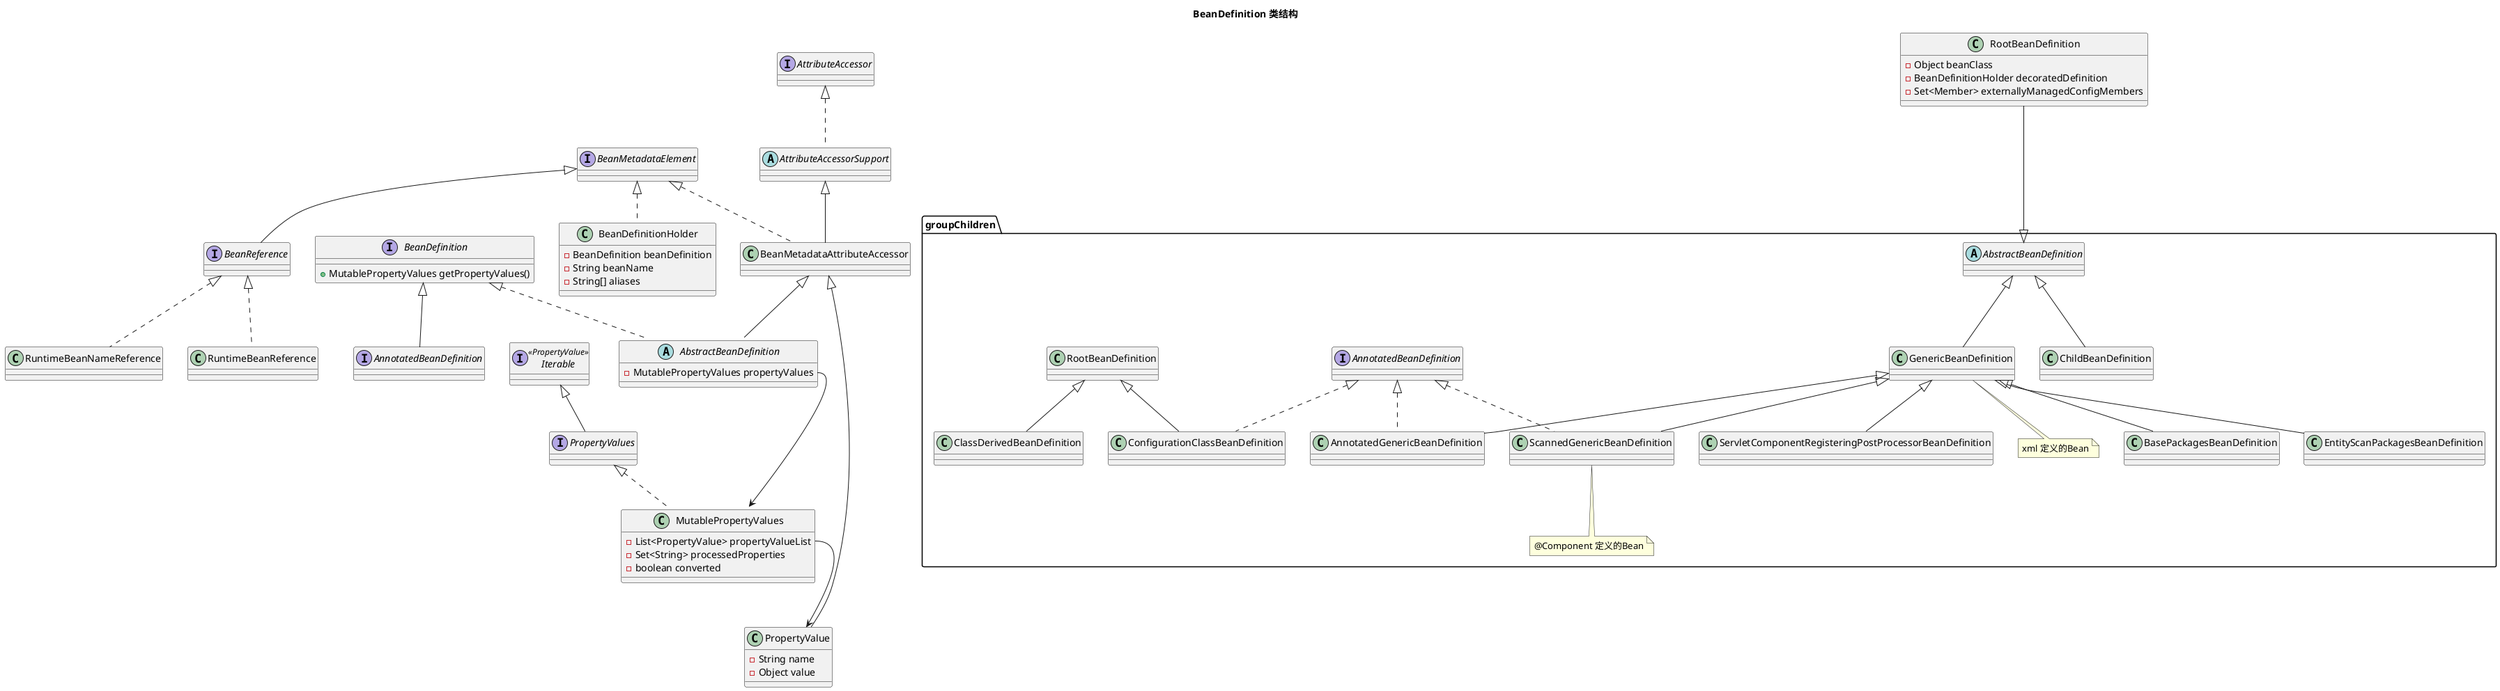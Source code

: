 
@startuml
title BeanDefinition 类结构

'子类
namespace groupChildren{
    abstract class AbstractBeanDefinition
    class AnnotatedGenericBeanDefinition extends GenericBeanDefinition implements AnnotatedBeanDefinition
    class ConfigurationClassBeanDefinition extends RootBeanDefinition implements AnnotatedBeanDefinition
    class ClassDerivedBeanDefinition extends RootBeanDefinition
    class ChildBeanDefinition extends AbstractBeanDefinition
    class ScannedGenericBeanDefinition extends GenericBeanDefinition implements AnnotatedBeanDefinition
    note bottom of ScannedGenericBeanDefinition
    @Component 定义的Bean
    end note

    class BasePackagesBeanDefinition extends GenericBeanDefinition
    class EntityScanPackagesBeanDefinition extends GenericBeanDefinition
    class ServletComponentRegisteringPostProcessorBeanDefinition extends GenericBeanDefinition
    class GenericBeanDefinition extends AbstractBeanDefinition
    note bottom of GenericBeanDefinition
    xml 定义的Bean
    end note
}
class BeanDefinitionHolder implements BeanMetadataElement{
    - BeanDefinition beanDefinition
    - String beanName
    - String[] aliases
}

interface AnnotatedBeanDefinition extends BeanDefinition
class RootBeanDefinition {
    - Object beanClass
    - BeanDefinitionHolder decoratedDefinition
    - Set<Member> externallyManagedConfigMembers
}
RootBeanDefinition ---|> AbstractBeanDefinition


interface BeanDefinition{
    + MutablePropertyValues getPropertyValues()
}

abstract class AbstractBeanDefinition extends BeanMetadataAttributeAccessor implements BeanDefinition{
    - MutablePropertyValues propertyValues
}
AbstractBeanDefinition::MutablePropertyValues ---> MutablePropertyValues




interface BeanReference extends BeanMetadataElement
class RuntimeBeanNameReference implements BeanReference
class RuntimeBeanReference implements BeanReference

interface AttributeAccessor
abstract class AttributeAccessorSupport implements AttributeAccessor
class BeanMetadataAttributeAccessor extends AttributeAccessorSupport implements BeanMetadataElement
class PropertyValue extends BeanMetadataAttributeAccessor{
	- String name
	- Object value
}
class MutablePropertyValues implements PropertyValues{
    - List<PropertyValue> propertyValueList
    - Set<String> processedProperties
    - boolean converted
}
MutablePropertyValues::propertyValueList --> PropertyValue
interface PropertyValues
interface  Iterable << PropertyValue >>
PropertyValues -u-|> Iterable

@enduml